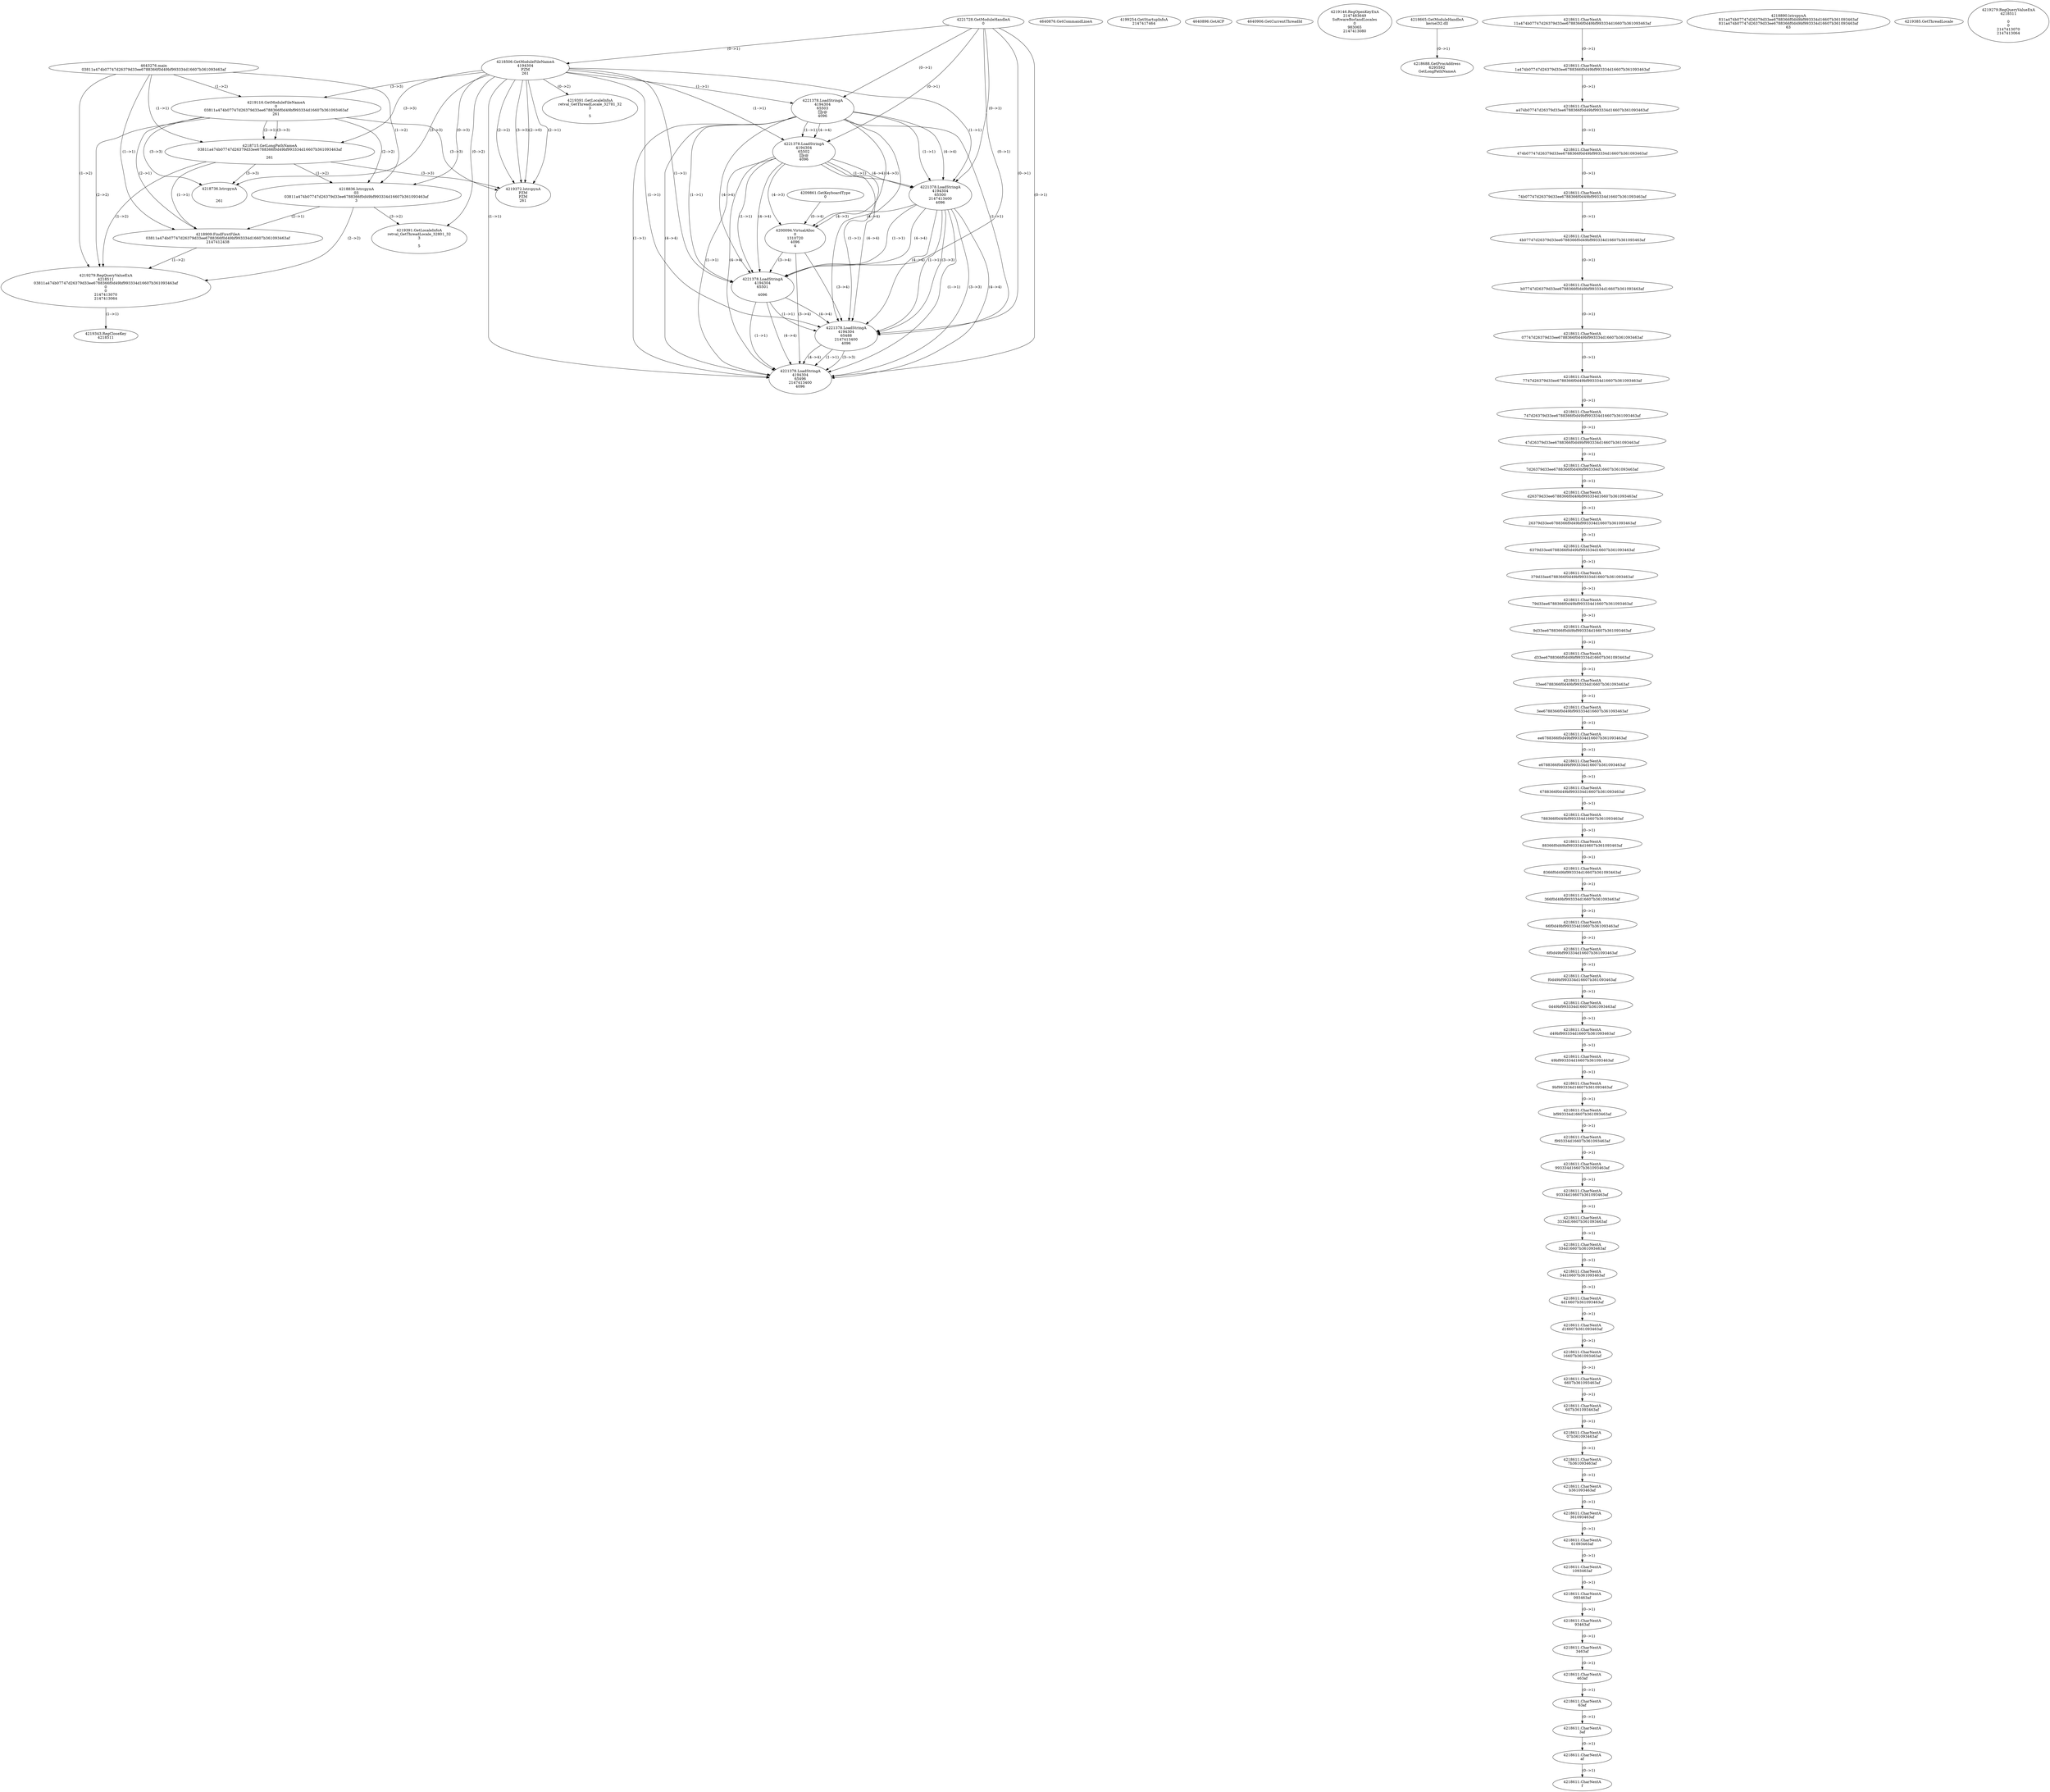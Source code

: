 // Global SCDG with merge call
digraph {
	0 [label="4643276.main
03811a474b07747d26379d33ee6788366f0d49bf993334d16607b361093463af"]
	1 [label="4221728.GetModuleHandleA
0"]
	2 [label="4209861.GetKeyboardType
0"]
	3 [label="4640876.GetCommandLineA
"]
	4 [label="4199254.GetStartupInfoA
2147417464"]
	5 [label="4640896.GetACP
"]
	6 [label="4640906.GetCurrentThreadId
"]
	7 [label="4218506.GetModuleFileNameA
4194304
PZM
261"]
	1 -> 7 [label="(0-->1)"]
	8 [label="4219116.GetModuleFileNameA
0
03811a474b07747d26379d33ee6788366f0d49bf993334d16607b361093463af
261"]
	0 -> 8 [label="(1-->2)"]
	7 -> 8 [label="(3-->3)"]
	9 [label="4219146.RegOpenKeyExA
2147483649
Software\Borland\Locales
0
983065
2147413080"]
	10 [label="4218665.GetModuleHandleA
kernel32.dll"]
	11 [label="4218688.GetProcAddress
6295592
GetLongPathNameA"]
	10 -> 11 [label="(0-->1)"]
	12 [label="4218715.GetLongPathNameA
03811a474b07747d26379d33ee6788366f0d49bf993334d16607b361093463af

261"]
	0 -> 12 [label="(1-->1)"]
	8 -> 12 [label="(2-->1)"]
	7 -> 12 [label="(3-->3)"]
	8 -> 12 [label="(3-->3)"]
	13 [label="4218836.lstrcpynA
03
03811a474b07747d26379d33ee6788366f0d49bf993334d16607b361093463af
3"]
	0 -> 13 [label="(1-->2)"]
	8 -> 13 [label="(2-->2)"]
	12 -> 13 [label="(1-->2)"]
	7 -> 13 [label="(0-->3)"]
	14 [label="4218611.CharNextA
11a474b07747d26379d33ee6788366f0d49bf993334d16607b361093463af"]
	15 [label="4218611.CharNextA
1a474b07747d26379d33ee6788366f0d49bf993334d16607b361093463af"]
	14 -> 15 [label="(0-->1)"]
	16 [label="4218611.CharNextA
a474b07747d26379d33ee6788366f0d49bf993334d16607b361093463af"]
	15 -> 16 [label="(0-->1)"]
	17 [label="4218611.CharNextA
474b07747d26379d33ee6788366f0d49bf993334d16607b361093463af"]
	16 -> 17 [label="(0-->1)"]
	18 [label="4218611.CharNextA
74b07747d26379d33ee6788366f0d49bf993334d16607b361093463af"]
	17 -> 18 [label="(0-->1)"]
	19 [label="4218611.CharNextA
4b07747d26379d33ee6788366f0d49bf993334d16607b361093463af"]
	18 -> 19 [label="(0-->1)"]
	20 [label="4218611.CharNextA
b07747d26379d33ee6788366f0d49bf993334d16607b361093463af"]
	19 -> 20 [label="(0-->1)"]
	21 [label="4218611.CharNextA
07747d26379d33ee6788366f0d49bf993334d16607b361093463af"]
	20 -> 21 [label="(0-->1)"]
	22 [label="4218611.CharNextA
7747d26379d33ee6788366f0d49bf993334d16607b361093463af"]
	21 -> 22 [label="(0-->1)"]
	23 [label="4218611.CharNextA
747d26379d33ee6788366f0d49bf993334d16607b361093463af"]
	22 -> 23 [label="(0-->1)"]
	24 [label="4218611.CharNextA
47d26379d33ee6788366f0d49bf993334d16607b361093463af"]
	23 -> 24 [label="(0-->1)"]
	25 [label="4218611.CharNextA
7d26379d33ee6788366f0d49bf993334d16607b361093463af"]
	24 -> 25 [label="(0-->1)"]
	26 [label="4218611.CharNextA
d26379d33ee6788366f0d49bf993334d16607b361093463af"]
	25 -> 26 [label="(0-->1)"]
	27 [label="4218611.CharNextA
26379d33ee6788366f0d49bf993334d16607b361093463af"]
	26 -> 27 [label="(0-->1)"]
	28 [label="4218611.CharNextA
6379d33ee6788366f0d49bf993334d16607b361093463af"]
	27 -> 28 [label="(0-->1)"]
	29 [label="4218611.CharNextA
379d33ee6788366f0d49bf993334d16607b361093463af"]
	28 -> 29 [label="(0-->1)"]
	30 [label="4218611.CharNextA
79d33ee6788366f0d49bf993334d16607b361093463af"]
	29 -> 30 [label="(0-->1)"]
	31 [label="4218611.CharNextA
9d33ee6788366f0d49bf993334d16607b361093463af"]
	30 -> 31 [label="(0-->1)"]
	32 [label="4218611.CharNextA
d33ee6788366f0d49bf993334d16607b361093463af"]
	31 -> 32 [label="(0-->1)"]
	33 [label="4218611.CharNextA
33ee6788366f0d49bf993334d16607b361093463af"]
	32 -> 33 [label="(0-->1)"]
	34 [label="4218611.CharNextA
3ee6788366f0d49bf993334d16607b361093463af"]
	33 -> 34 [label="(0-->1)"]
	35 [label="4218611.CharNextA
ee6788366f0d49bf993334d16607b361093463af"]
	34 -> 35 [label="(0-->1)"]
	36 [label="4218611.CharNextA
e6788366f0d49bf993334d16607b361093463af"]
	35 -> 36 [label="(0-->1)"]
	37 [label="4218611.CharNextA
6788366f0d49bf993334d16607b361093463af"]
	36 -> 37 [label="(0-->1)"]
	38 [label="4218611.CharNextA
788366f0d49bf993334d16607b361093463af"]
	37 -> 38 [label="(0-->1)"]
	39 [label="4218611.CharNextA
88366f0d49bf993334d16607b361093463af"]
	38 -> 39 [label="(0-->1)"]
	40 [label="4218611.CharNextA
8366f0d49bf993334d16607b361093463af"]
	39 -> 40 [label="(0-->1)"]
	41 [label="4218611.CharNextA
366f0d49bf993334d16607b361093463af"]
	40 -> 41 [label="(0-->1)"]
	42 [label="4218611.CharNextA
66f0d49bf993334d16607b361093463af"]
	41 -> 42 [label="(0-->1)"]
	43 [label="4218611.CharNextA
6f0d49bf993334d16607b361093463af"]
	42 -> 43 [label="(0-->1)"]
	44 [label="4218611.CharNextA
f0d49bf993334d16607b361093463af"]
	43 -> 44 [label="(0-->1)"]
	45 [label="4218611.CharNextA
0d49bf993334d16607b361093463af"]
	44 -> 45 [label="(0-->1)"]
	46 [label="4218611.CharNextA
d49bf993334d16607b361093463af"]
	45 -> 46 [label="(0-->1)"]
	47 [label="4218611.CharNextA
49bf993334d16607b361093463af"]
	46 -> 47 [label="(0-->1)"]
	48 [label="4218611.CharNextA
9bf993334d16607b361093463af"]
	47 -> 48 [label="(0-->1)"]
	49 [label="4218611.CharNextA
bf993334d16607b361093463af"]
	48 -> 49 [label="(0-->1)"]
	50 [label="4218611.CharNextA
f993334d16607b361093463af"]
	49 -> 50 [label="(0-->1)"]
	51 [label="4218611.CharNextA
993334d16607b361093463af"]
	50 -> 51 [label="(0-->1)"]
	52 [label="4218611.CharNextA
93334d16607b361093463af"]
	51 -> 52 [label="(0-->1)"]
	53 [label="4218611.CharNextA
3334d16607b361093463af"]
	52 -> 53 [label="(0-->1)"]
	54 [label="4218611.CharNextA
334d16607b361093463af"]
	53 -> 54 [label="(0-->1)"]
	55 [label="4218611.CharNextA
34d16607b361093463af"]
	54 -> 55 [label="(0-->1)"]
	56 [label="4218611.CharNextA
4d16607b361093463af"]
	55 -> 56 [label="(0-->1)"]
	57 [label="4218611.CharNextA
d16607b361093463af"]
	56 -> 57 [label="(0-->1)"]
	58 [label="4218611.CharNextA
16607b361093463af"]
	57 -> 58 [label="(0-->1)"]
	59 [label="4218611.CharNextA
6607b361093463af"]
	58 -> 59 [label="(0-->1)"]
	60 [label="4218611.CharNextA
607b361093463af"]
	59 -> 60 [label="(0-->1)"]
	61 [label="4218611.CharNextA
07b361093463af"]
	60 -> 61 [label="(0-->1)"]
	62 [label="4218611.CharNextA
7b361093463af"]
	61 -> 62 [label="(0-->1)"]
	63 [label="4218611.CharNextA
b361093463af"]
	62 -> 63 [label="(0-->1)"]
	64 [label="4218611.CharNextA
361093463af"]
	63 -> 64 [label="(0-->1)"]
	65 [label="4218611.CharNextA
61093463af"]
	64 -> 65 [label="(0-->1)"]
	66 [label="4218611.CharNextA
1093463af"]
	65 -> 66 [label="(0-->1)"]
	67 [label="4218611.CharNextA
093463af"]
	66 -> 67 [label="(0-->1)"]
	68 [label="4218611.CharNextA
93463af"]
	67 -> 68 [label="(0-->1)"]
	69 [label="4218611.CharNextA
3463af"]
	68 -> 69 [label="(0-->1)"]
	70 [label="4218611.CharNextA
463af"]
	69 -> 70 [label="(0-->1)"]
	71 [label="4218611.CharNextA
63af"]
	70 -> 71 [label="(0-->1)"]
	72 [label="4218611.CharNextA
3af"]
	71 -> 72 [label="(0-->1)"]
	73 [label="4218611.CharNextA
af"]
	72 -> 73 [label="(0-->1)"]
	74 [label="4218611.CharNextA
f"]
	73 -> 74 [label="(0-->1)"]
	75 [label="4218890.lstrcpynA
811a474b07747d26379d33ee6788366f0d49bf993334d16607b361093463af
811a474b07747d26379d33ee6788366f0d49bf993334d16607b361093463af
63"]
	76 [label="4218909.FindFirstFileA
03811a474b07747d26379d33ee6788366f0d49bf993334d16607b361093463af
2147412438"]
	0 -> 76 [label="(1-->1)"]
	8 -> 76 [label="(2-->1)"]
	12 -> 76 [label="(1-->1)"]
	13 -> 76 [label="(2-->1)"]
	77 [label="4219279.RegQueryValueExA
4218511
03811a474b07747d26379d33ee6788366f0d49bf993334d16607b361093463af
0
0
2147413070
2147413064"]
	0 -> 77 [label="(1-->2)"]
	8 -> 77 [label="(2-->2)"]
	12 -> 77 [label="(1-->2)"]
	13 -> 77 [label="(2-->2)"]
	76 -> 77 [label="(1-->2)"]
	78 [label="4219343.RegCloseKey
4218511"]
	77 -> 78 [label="(1-->1)"]
	79 [label="4219372.lstrcpynA
PZM
PZM
261"]
	7 -> 79 [label="(2-->1)"]
	7 -> 79 [label="(2-->2)"]
	7 -> 79 [label="(3-->3)"]
	8 -> 79 [label="(3-->3)"]
	12 -> 79 [label="(3-->3)"]
	7 -> 79 [label="(2-->0)"]
	80 [label="4219385.GetThreadLocale
"]
	81 [label="4219391.GetLocaleInfoA
retval_GetThreadLocale_32801_32
3

5"]
	7 -> 81 [label="(0-->2)"]
	13 -> 81 [label="(3-->2)"]
	82 [label="4221378.LoadStringA
4194304
65503
y@
4096"]
	1 -> 82 [label="(0-->1)"]
	7 -> 82 [label="(1-->1)"]
	83 [label="4221378.LoadStringA
4194304
65502
y@
4096"]
	1 -> 83 [label="(0-->1)"]
	7 -> 83 [label="(1-->1)"]
	82 -> 83 [label="(1-->1)"]
	82 -> 83 [label="(4-->4)"]
	84 [label="4221378.LoadStringA
4194304
65500
2147413400
4096"]
	1 -> 84 [label="(0-->1)"]
	7 -> 84 [label="(1-->1)"]
	82 -> 84 [label="(1-->1)"]
	83 -> 84 [label="(1-->1)"]
	82 -> 84 [label="(4-->4)"]
	83 -> 84 [label="(4-->4)"]
	85 [label="4200094.VirtualAlloc
0
1310720
4096
4"]
	82 -> 85 [label="(4-->3)"]
	83 -> 85 [label="(4-->3)"]
	84 -> 85 [label="(4-->3)"]
	2 -> 85 [label="(0-->4)"]
	86 [label="4221378.LoadStringA
4194304
65501

4096"]
	1 -> 86 [label="(0-->1)"]
	7 -> 86 [label="(1-->1)"]
	82 -> 86 [label="(1-->1)"]
	83 -> 86 [label="(1-->1)"]
	84 -> 86 [label="(1-->1)"]
	82 -> 86 [label="(4-->4)"]
	83 -> 86 [label="(4-->4)"]
	84 -> 86 [label="(4-->4)"]
	85 -> 86 [label="(3-->4)"]
	87 [label="4221378.LoadStringA
4194304
65488
2147413400
4096"]
	1 -> 87 [label="(0-->1)"]
	7 -> 87 [label="(1-->1)"]
	82 -> 87 [label="(1-->1)"]
	83 -> 87 [label="(1-->1)"]
	84 -> 87 [label="(1-->1)"]
	86 -> 87 [label="(1-->1)"]
	84 -> 87 [label="(3-->3)"]
	82 -> 87 [label="(4-->4)"]
	83 -> 87 [label="(4-->4)"]
	84 -> 87 [label="(4-->4)"]
	85 -> 87 [label="(3-->4)"]
	86 -> 87 [label="(4-->4)"]
	88 [label="4221378.LoadStringA
4194304
65496
2147413400
4096"]
	1 -> 88 [label="(0-->1)"]
	7 -> 88 [label="(1-->1)"]
	82 -> 88 [label="(1-->1)"]
	83 -> 88 [label="(1-->1)"]
	84 -> 88 [label="(1-->1)"]
	86 -> 88 [label="(1-->1)"]
	87 -> 88 [label="(1-->1)"]
	84 -> 88 [label="(3-->3)"]
	87 -> 88 [label="(3-->3)"]
	82 -> 88 [label="(4-->4)"]
	83 -> 88 [label="(4-->4)"]
	84 -> 88 [label="(4-->4)"]
	85 -> 88 [label="(3-->4)"]
	86 -> 88 [label="(4-->4)"]
	87 -> 88 [label="(4-->4)"]
	89 [label="4218736.lstrcpynA


261"]
	7 -> 89 [label="(3-->3)"]
	8 -> 89 [label="(3-->3)"]
	12 -> 89 [label="(3-->3)"]
	90 [label="4219279.RegQueryValueExA
4218511

0
0
2147413070
2147413064"]
	91 [label="4219391.GetLocaleInfoA
retval_GetThreadLocale_32781_32
3

5"]
	7 -> 91 [label="(0-->2)"]
}
